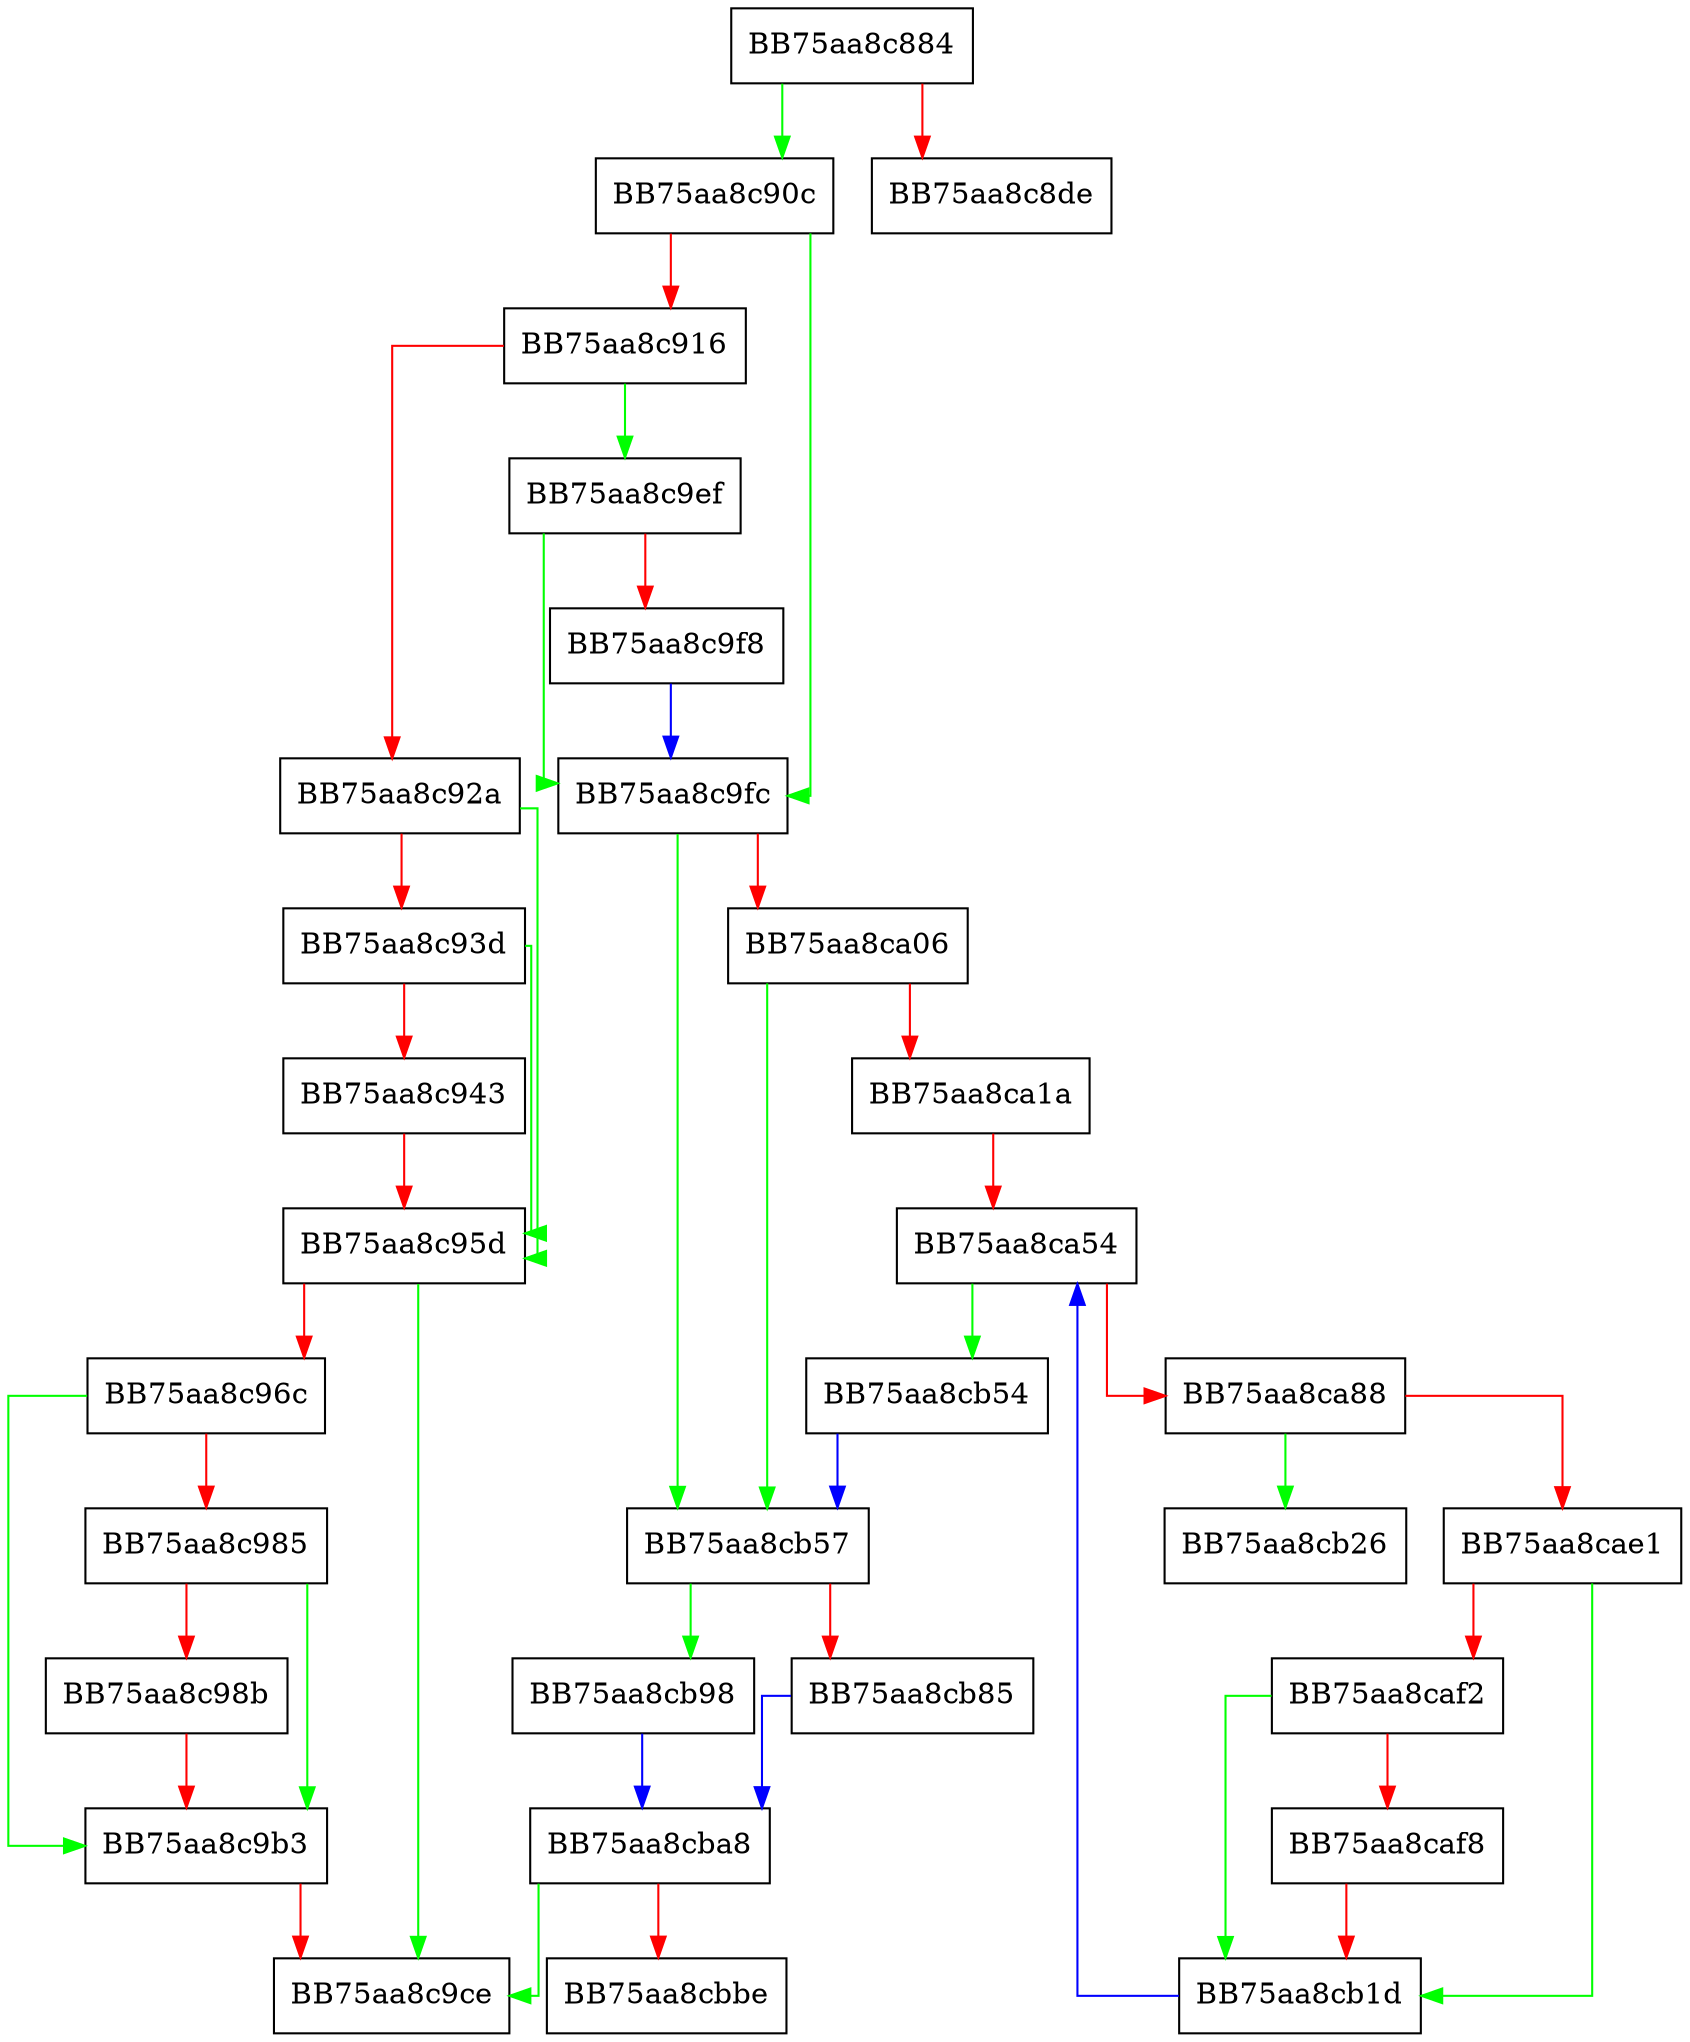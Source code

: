 digraph Register {
  node [shape="box"];
  graph [splines=ortho];
  BB75aa8c884 -> BB75aa8c90c [color="green"];
  BB75aa8c884 -> BB75aa8c8de [color="red"];
  BB75aa8c90c -> BB75aa8c9fc [color="green"];
  BB75aa8c90c -> BB75aa8c916 [color="red"];
  BB75aa8c916 -> BB75aa8c9ef [color="green"];
  BB75aa8c916 -> BB75aa8c92a [color="red"];
  BB75aa8c92a -> BB75aa8c95d [color="green"];
  BB75aa8c92a -> BB75aa8c93d [color="red"];
  BB75aa8c93d -> BB75aa8c95d [color="green"];
  BB75aa8c93d -> BB75aa8c943 [color="red"];
  BB75aa8c943 -> BB75aa8c95d [color="red"];
  BB75aa8c95d -> BB75aa8c9ce [color="green"];
  BB75aa8c95d -> BB75aa8c96c [color="red"];
  BB75aa8c96c -> BB75aa8c9b3 [color="green"];
  BB75aa8c96c -> BB75aa8c985 [color="red"];
  BB75aa8c985 -> BB75aa8c9b3 [color="green"];
  BB75aa8c985 -> BB75aa8c98b [color="red"];
  BB75aa8c98b -> BB75aa8c9b3 [color="red"];
  BB75aa8c9b3 -> BB75aa8c9ce [color="red"];
  BB75aa8c9ef -> BB75aa8c9fc [color="green"];
  BB75aa8c9ef -> BB75aa8c9f8 [color="red"];
  BB75aa8c9f8 -> BB75aa8c9fc [color="blue"];
  BB75aa8c9fc -> BB75aa8cb57 [color="green"];
  BB75aa8c9fc -> BB75aa8ca06 [color="red"];
  BB75aa8ca06 -> BB75aa8cb57 [color="green"];
  BB75aa8ca06 -> BB75aa8ca1a [color="red"];
  BB75aa8ca1a -> BB75aa8ca54 [color="red"];
  BB75aa8ca54 -> BB75aa8cb54 [color="green"];
  BB75aa8ca54 -> BB75aa8ca88 [color="red"];
  BB75aa8ca88 -> BB75aa8cb26 [color="green"];
  BB75aa8ca88 -> BB75aa8cae1 [color="red"];
  BB75aa8cae1 -> BB75aa8cb1d [color="green"];
  BB75aa8cae1 -> BB75aa8caf2 [color="red"];
  BB75aa8caf2 -> BB75aa8cb1d [color="green"];
  BB75aa8caf2 -> BB75aa8caf8 [color="red"];
  BB75aa8caf8 -> BB75aa8cb1d [color="red"];
  BB75aa8cb1d -> BB75aa8ca54 [color="blue"];
  BB75aa8cb54 -> BB75aa8cb57 [color="blue"];
  BB75aa8cb57 -> BB75aa8cb98 [color="green"];
  BB75aa8cb57 -> BB75aa8cb85 [color="red"];
  BB75aa8cb85 -> BB75aa8cba8 [color="blue"];
  BB75aa8cb98 -> BB75aa8cba8 [color="blue"];
  BB75aa8cba8 -> BB75aa8c9ce [color="green"];
  BB75aa8cba8 -> BB75aa8cbbe [color="red"];
}